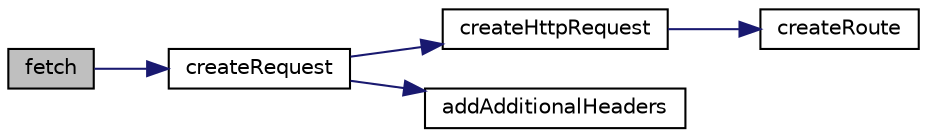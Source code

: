 digraph "fetch"
{
  edge [fontname="Helvetica",fontsize="10",labelfontname="Helvetica",labelfontsize="10"];
  node [fontname="Helvetica",fontsize="10",shape=record];
  rankdir="LR";
  Node1 [label="fetch",height=0.2,width=0.4,color="black", fillcolor="grey75", style="filled" fontcolor="black"];
  Node1 -> Node2 [color="midnightblue",fontsize="10",style="solid",fontname="Helvetica"];
  Node2 [label="createRequest",height=0.2,width=0.4,color="black", fillcolor="white", style="filled",URL="$class_simple_user_agent.html#a0749b10cef3b71265b4fadaab05f607e"];
  Node2 -> Node3 [color="midnightblue",fontsize="10",style="solid",fontname="Helvetica"];
  Node3 [label="createHttpRequest",height=0.2,width=0.4,color="black", fillcolor="white", style="filled",URL="$class_simple_user_agent.html#ae3eae8e1f890ac0e16c07dbf4d9d0553"];
  Node3 -> Node4 [color="midnightblue",fontsize="10",style="solid",fontname="Helvetica"];
  Node4 [label="createRoute",height=0.2,width=0.4,color="black", fillcolor="white", style="filled",URL="$class_simple_user_agent.html#a7edbaad8fd324918530249caf25add22"];
  Node2 -> Node5 [color="midnightblue",fontsize="10",style="solid",fontname="Helvetica"];
  Node5 [label="addAdditionalHeaders",height=0.2,width=0.4,color="black", fillcolor="white", style="filled",URL="$class_simple_user_agent.html#a5bef07964bcbceeb368f2d3419022c6d"];
}
